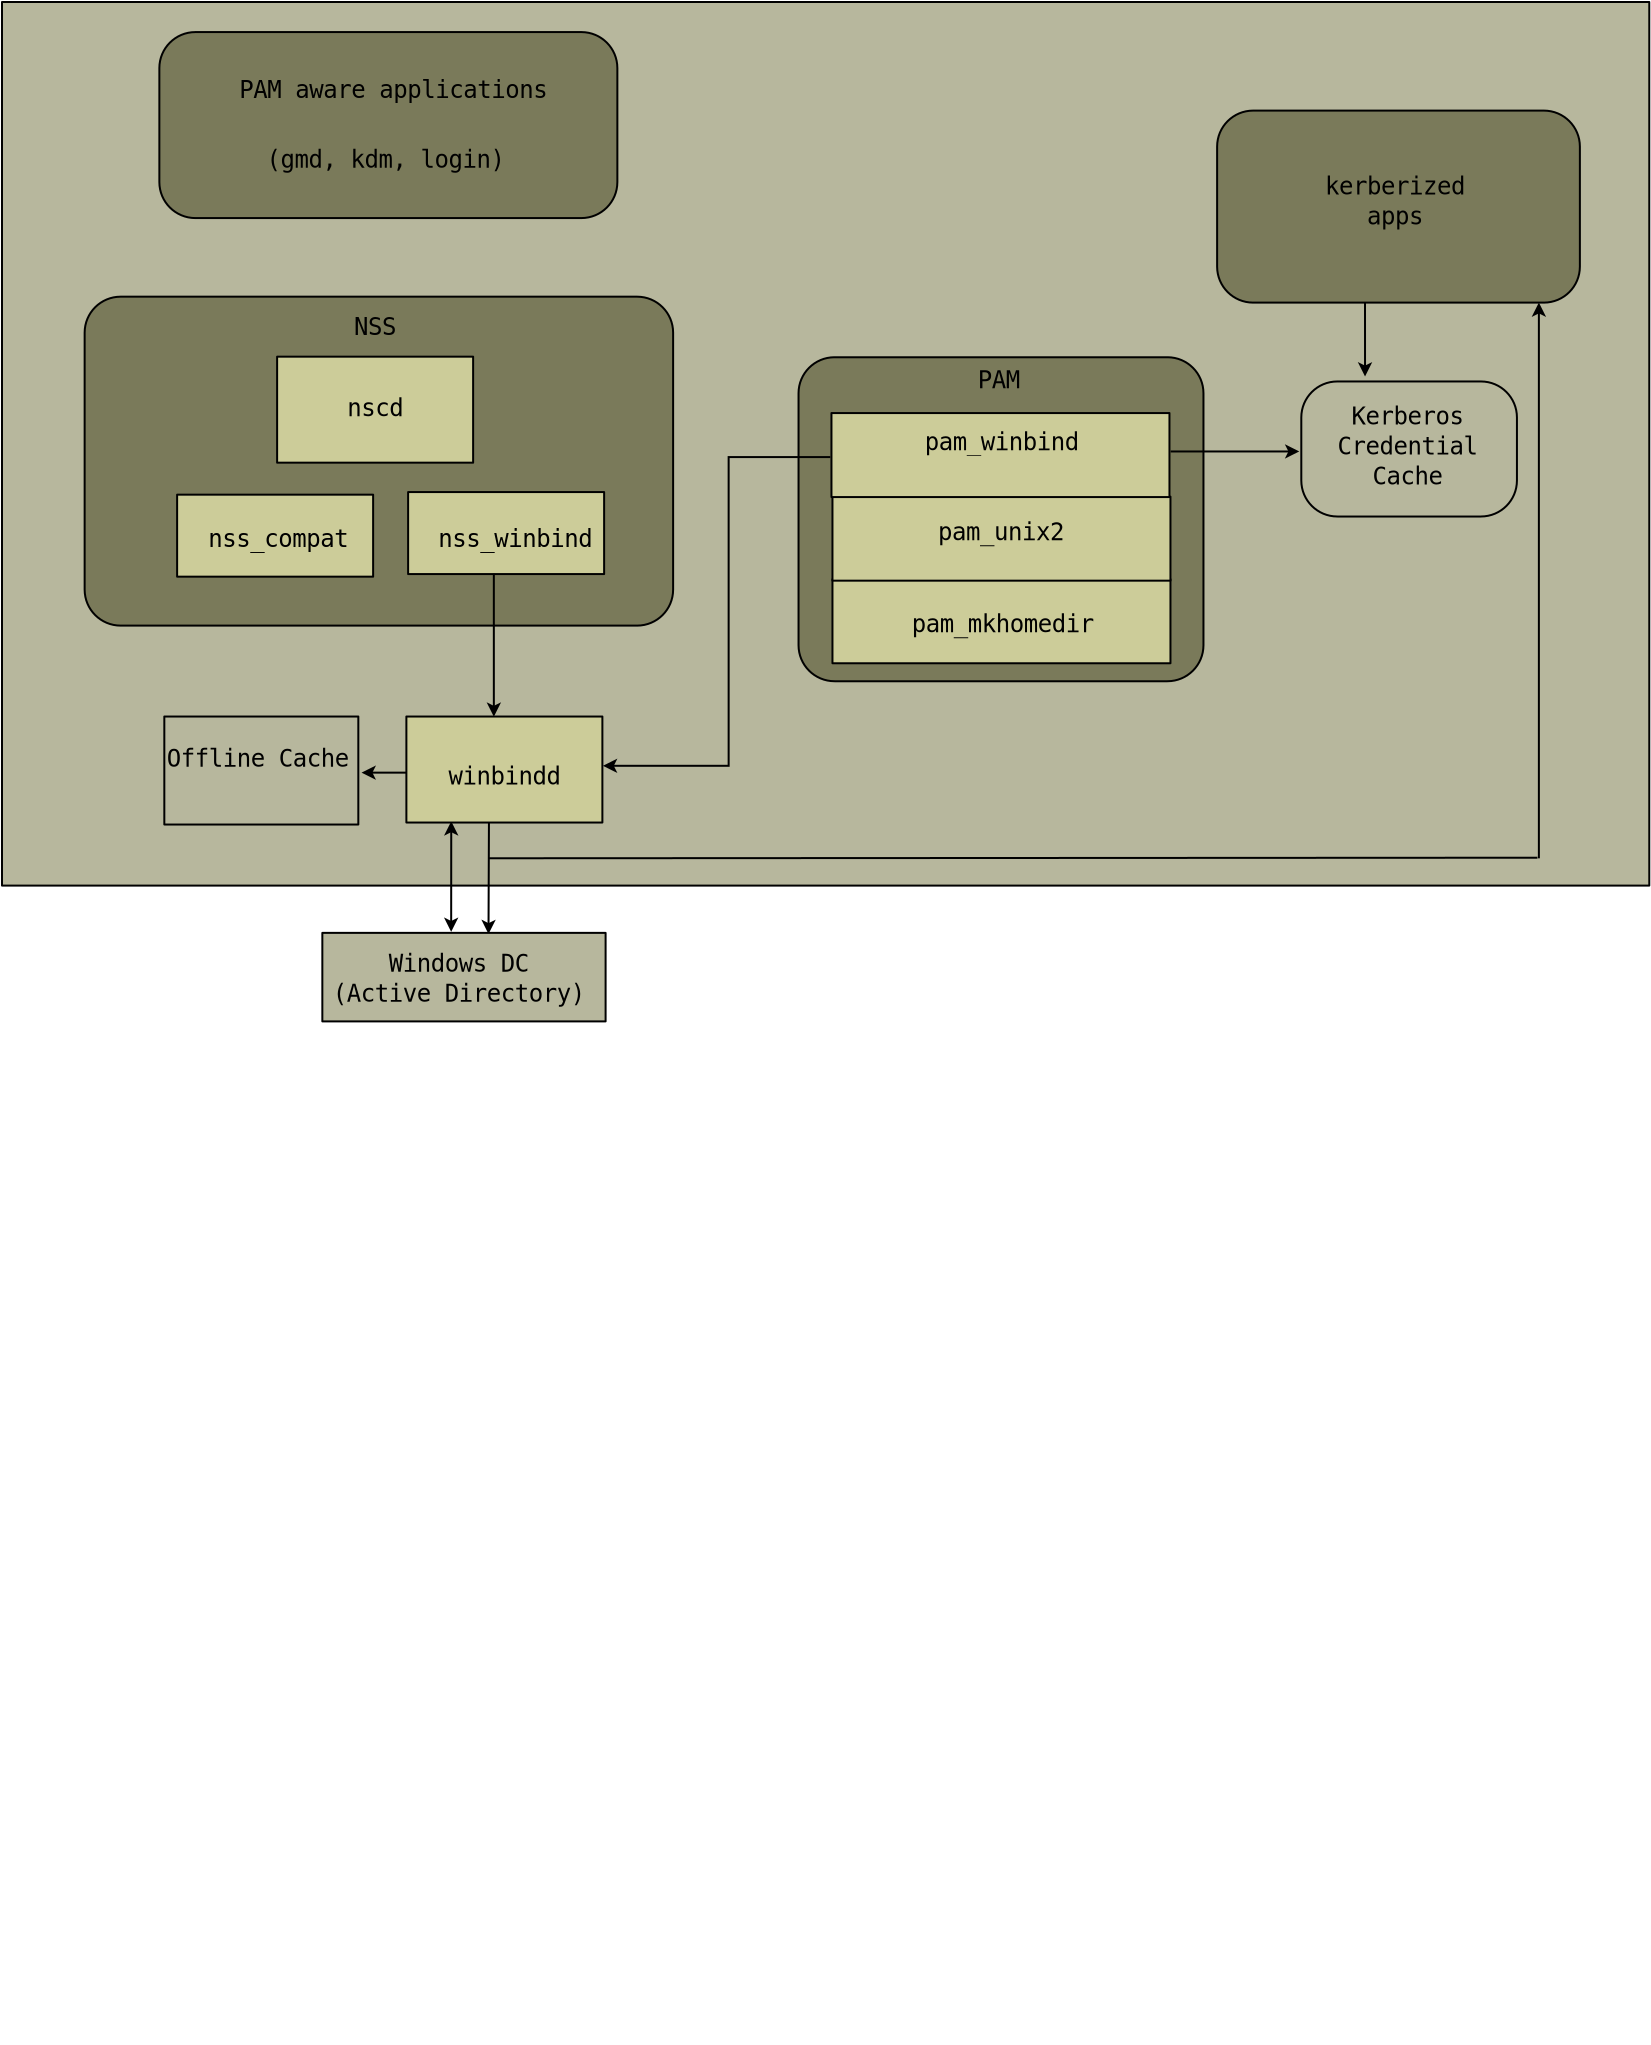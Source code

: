 <?xml version="1.0" encoding="UTF-8"?>
<dia:diagram xmlns:dia="http://www.lysator.liu.se/~alla/dia/">
  <dia:layer name="Hintergrund" visible="true">
    <dia:object type="Standard - Box" version="0" id="O0">
      <dia:attribute name="obj_pos">
        <dia:point val="-44.55,-61.386"/>
      </dia:attribute>
      <dia:attribute name="obj_bb">
        <dia:rectangle val="-44.6,-61.436;37.864,-17.156"/>
      </dia:attribute>
      <dia:attribute name="elem_corner">
        <dia:point val="-44.55,-61.386"/>
      </dia:attribute>
      <dia:attribute name="elem_width">
        <dia:real val="82.364"/>
      </dia:attribute>
      <dia:attribute name="elem_height">
        <dia:real val="44.179"/>
      </dia:attribute>
      <dia:attribute name="inner_color">
        <dia:color val="#b7b79d"/>
      </dia:attribute>
      <dia:attribute name="show_background">
        <dia:boolean val="true"/>
      </dia:attribute>
      <dia:attribute name="corner_radius">
        <dia:real val="1.175e-38"/>
      </dia:attribute>
    </dia:object>
  </dia:layer>
  <dia:layer name="Linien" visible="true">
    <dia:object type="Standard - Line" version="0" id="O1">
      <dia:attribute name="obj_pos">
        <dia:point val="-0.861,-39.377"/>
      </dia:attribute>
      <dia:attribute name="obj_bb">
        <dia:rectangle val="-1.414,-39.428;-0.413,-32.066"/>
      </dia:attribute>
      <dia:attribute name="conn_endpoints">
        <dia:point val="-0.861,-39.377"/>
        <dia:point val="-0.914,-32.12"/>
      </dia:attribute>
      <dia:attribute name="numcp">
        <dia:int val="1"/>
      </dia:attribute>
      <dia:attribute name="end_arrow">
        <dia:enum val="22"/>
      </dia:attribute>
      <dia:attribute name="end_arrow_length">
        <dia:real val="0.5"/>
      </dia:attribute>
      <dia:attribute name="end_arrow_width">
        <dia:real val="0.5"/>
      </dia:attribute>
    </dia:object>
    <dia:object type="Standard - Line" version="0" id="O2">
      <dia:attribute name="obj_pos">
        <dia:point val="23.596,-55.673"/>
      </dia:attribute>
      <dia:attribute name="obj_bb">
        <dia:rectangle val="23.102,-55.723;24.102,-42.612"/>
      </dia:attribute>
      <dia:attribute name="conn_endpoints">
        <dia:point val="23.596,-55.673"/>
        <dia:point val="23.602,-42.662"/>
      </dia:attribute>
      <dia:attribute name="numcp">
        <dia:int val="1"/>
      </dia:attribute>
      <dia:attribute name="end_arrow">
        <dia:enum val="22"/>
      </dia:attribute>
      <dia:attribute name="end_arrow_length">
        <dia:real val="0.5"/>
      </dia:attribute>
      <dia:attribute name="end_arrow_width">
        <dia:real val="0.5"/>
      </dia:attribute>
    </dia:object>
    <dia:object type="Standard - Line" version="0" id="O3">
      <dia:attribute name="obj_pos">
        <dia:point val="-20.195,-22.361"/>
      </dia:attribute>
      <dia:attribute name="obj_bb">
        <dia:rectangle val="-20.725,-22.412;-19.724,-14.732"/>
      </dia:attribute>
      <dia:attribute name="conn_endpoints">
        <dia:point val="-20.195,-22.361"/>
        <dia:point val="-20.225,-14.784"/>
      </dia:attribute>
      <dia:attribute name="numcp">
        <dia:int val="1"/>
      </dia:attribute>
      <dia:attribute name="end_arrow">
        <dia:enum val="22"/>
      </dia:attribute>
      <dia:attribute name="end_arrow_length">
        <dia:real val="0.5"/>
      </dia:attribute>
      <dia:attribute name="end_arrow_width">
        <dia:real val="0.5"/>
      </dia:attribute>
    </dia:object>
    <dia:object type="Standard - ZigZagLine" version="1" id="O4">
      <dia:attribute name="obj_pos">
        <dia:point val="-15.472,-39.24"/>
      </dia:attribute>
      <dia:attribute name="obj_bb">
        <dia:rectangle val="-26.565,-39.29;-15.422,-32.524"/>
      </dia:attribute>
      <dia:attribute name="orth_points">
        <dia:point val="-15.472,-39.24"/>
        <dia:point val="-15.472,-35.907"/>
        <dia:point val="-26.065,-35.907"/>
        <dia:point val="-26.065,-32.574"/>
      </dia:attribute>
      <dia:attribute name="orth_orient">
        <dia:enum val="1"/>
        <dia:enum val="0"/>
        <dia:enum val="1"/>
      </dia:attribute>
      <dia:attribute name="autorouting">
        <dia:boolean val="true"/>
      </dia:attribute>
      <dia:attribute name="end_arrow">
        <dia:enum val="22"/>
      </dia:attribute>
      <dia:attribute name="end_arrow_length">
        <dia:real val="0.5"/>
      </dia:attribute>
      <dia:attribute name="end_arrow_width">
        <dia:real val="0.5"/>
      </dia:attribute>
    </dia:object>
    <dia:object type="Standard - Line" version="0" id="O5">
      <dia:attribute name="obj_pos">
        <dia:point val="-22.088,-20.421"/>
      </dia:attribute>
      <dia:attribute name="obj_bb">
        <dia:rectangle val="-22.592,-20.471;-21.588,-14.842"/>
      </dia:attribute>
      <dia:attribute name="conn_endpoints">
        <dia:point val="-22.088,-20.421"/>
        <dia:point val="-22.092,-14.893"/>
      </dia:attribute>
      <dia:attribute name="numcp">
        <dia:int val="1"/>
      </dia:attribute>
      <dia:attribute name="start_arrow">
        <dia:enum val="22"/>
      </dia:attribute>
      <dia:attribute name="start_arrow_length">
        <dia:real val="0.5"/>
      </dia:attribute>
      <dia:attribute name="start_arrow_width">
        <dia:real val="0.5"/>
      </dia:attribute>
      <dia:attribute name="end_arrow">
        <dia:enum val="22"/>
      </dia:attribute>
      <dia:attribute name="end_arrow_length">
        <dia:real val="0.5"/>
      </dia:attribute>
      <dia:attribute name="end_arrow_width">
        <dia:real val="0.5"/>
      </dia:attribute>
    </dia:object>
    <dia:object type="Standard - Line" version="0" id="O6">
      <dia:attribute name="obj_pos">
        <dia:point val="-20.21,-18.573"/>
      </dia:attribute>
      <dia:attribute name="obj_bb">
        <dia:rectangle val="-20.26,-18.65;32.271,-18.523"/>
      </dia:attribute>
      <dia:attribute name="conn_endpoints">
        <dia:point val="-20.21,-18.573"/>
        <dia:point val="32.221,-18.6"/>
      </dia:attribute>
      <dia:attribute name="numcp">
        <dia:int val="1"/>
      </dia:attribute>
      <dia:connections>
        <dia:connection handle="0" to="O3" connection="0"/>
      </dia:connections>
    </dia:object>
    <dia:object type="Standard - Line" version="0" id="O7">
      <dia:attribute name="obj_pos">
        <dia:point val="32.294,-18.57"/>
      </dia:attribute>
      <dia:attribute name="obj_bb">
        <dia:rectangle val="31.794,-46.41;32.794,-18.52"/>
      </dia:attribute>
      <dia:attribute name="conn_endpoints">
        <dia:point val="32.294,-18.57"/>
        <dia:point val="32.294,-46.36"/>
      </dia:attribute>
      <dia:attribute name="numcp">
        <dia:int val="1"/>
      </dia:attribute>
      <dia:attribute name="end_arrow">
        <dia:enum val="22"/>
      </dia:attribute>
      <dia:attribute name="end_arrow_length">
        <dia:real val="0.5"/>
      </dia:attribute>
      <dia:attribute name="end_arrow_width">
        <dia:real val="0.5"/>
      </dia:attribute>
    </dia:object>
    <dia:object type="Standard - Line" version="0" id="O8">
      <dia:attribute name="obj_pos">
        <dia:point val="-23.873,-22.854"/>
      </dia:attribute>
      <dia:attribute name="obj_bb">
        <dia:rectangle val="-26.623,-23.354;-23.823,-22.354"/>
      </dia:attribute>
      <dia:attribute name="conn_endpoints">
        <dia:point val="-23.873,-22.854"/>
        <dia:point val="-26.573,-22.854"/>
      </dia:attribute>
      <dia:attribute name="numcp">
        <dia:int val="1"/>
      </dia:attribute>
      <dia:attribute name="end_arrow">
        <dia:enum val="22"/>
      </dia:attribute>
      <dia:attribute name="end_arrow_length">
        <dia:real val="0.5"/>
      </dia:attribute>
      <dia:attribute name="end_arrow_width">
        <dia:real val="0.5"/>
      </dia:attribute>
    </dia:object>
  </dia:layer>
  <dia:layer name="Rechteck" visible="true">
    <dia:object type="Standard - Text" version="1" id="O9">
      <dia:attribute name="obj_pos">
        <dia:point val="17.012,40.548"/>
      </dia:attribute>
      <dia:attribute name="obj_bb">
        <dia:rectangle val="17.012,40.148;17.012,41.348"/>
      </dia:attribute>
      <dia:attribute name="text">
        <dia:composite type="text">
          <dia:attribute name="string">
            <dia:string>##</dia:string>
          </dia:attribute>
          <dia:attribute name="font">
            <dia:font family="sans" style="0" name="Helvetica"/>
          </dia:attribute>
          <dia:attribute name="height">
            <dia:real val="0.8"/>
          </dia:attribute>
          <dia:attribute name="pos">
            <dia:point val="17.012,40.548"/>
          </dia:attribute>
          <dia:attribute name="color">
            <dia:color val="#000000"/>
          </dia:attribute>
          <dia:attribute name="alignment">
            <dia:enum val="0"/>
          </dia:attribute>
        </dia:composite>
      </dia:attribute>
      <dia:attribute name="valign">
        <dia:enum val="3"/>
      </dia:attribute>
    </dia:object>
    <dia:object type="Standard - Box" version="0" id="O10">
      <dia:attribute name="obj_pos">
        <dia:point val="-36.682,-59.882"/>
      </dia:attribute>
      <dia:attribute name="obj_bb">
        <dia:rectangle val="-36.732,-59.932;-13.732,-50.532"/>
      </dia:attribute>
      <dia:attribute name="elem_corner">
        <dia:point val="-36.682,-59.882"/>
      </dia:attribute>
      <dia:attribute name="elem_width">
        <dia:real val="22.9"/>
      </dia:attribute>
      <dia:attribute name="elem_height">
        <dia:real val="9.3"/>
      </dia:attribute>
      <dia:attribute name="inner_color">
        <dia:color val="#7a7a5a"/>
      </dia:attribute>
      <dia:attribute name="show_background">
        <dia:boolean val="true"/>
      </dia:attribute>
      <dia:attribute name="corner_radius">
        <dia:real val="1.8"/>
      </dia:attribute>
    </dia:object>
    <dia:object type="Standard - Box" version="0" id="O11">
      <dia:attribute name="obj_pos">
        <dia:point val="16.206,-55.956"/>
      </dia:attribute>
      <dia:attribute name="obj_bb">
        <dia:rectangle val="16.156,-56.006;34.395,-46.304"/>
      </dia:attribute>
      <dia:attribute name="elem_corner">
        <dia:point val="16.206,-55.956"/>
      </dia:attribute>
      <dia:attribute name="elem_width">
        <dia:real val="18.138"/>
      </dia:attribute>
      <dia:attribute name="elem_height">
        <dia:real val="9.601"/>
      </dia:attribute>
      <dia:attribute name="inner_color">
        <dia:color val="#7a7a5a"/>
      </dia:attribute>
      <dia:attribute name="show_background">
        <dia:boolean val="true"/>
      </dia:attribute>
      <dia:attribute name="corner_radius">
        <dia:real val="1.8"/>
      </dia:attribute>
    </dia:object>
    <dia:object type="Standard - Box" version="0" id="O12">
      <dia:attribute name="obj_pos">
        <dia:point val="-40.418,-46.652"/>
      </dia:attribute>
      <dia:attribute name="obj_bb">
        <dia:rectangle val="-40.468,-46.702;-10.944,-30.155"/>
      </dia:attribute>
      <dia:attribute name="elem_corner">
        <dia:point val="-40.418,-46.652"/>
      </dia:attribute>
      <dia:attribute name="elem_width">
        <dia:real val="29.424"/>
      </dia:attribute>
      <dia:attribute name="elem_height">
        <dia:real val="16.447"/>
      </dia:attribute>
      <dia:attribute name="inner_color">
        <dia:color val="#7a7a5a"/>
      </dia:attribute>
      <dia:attribute name="show_background">
        <dia:boolean val="true"/>
      </dia:attribute>
      <dia:attribute name="corner_radius">
        <dia:real val="1.8"/>
      </dia:attribute>
    </dia:object>
    <dia:object type="Standard - Box" version="0" id="O13">
      <dia:attribute name="obj_pos">
        <dia:point val="-4.723,-43.624"/>
      </dia:attribute>
      <dia:attribute name="obj_bb">
        <dia:rectangle val="-4.773,-43.674;15.573,-27.374"/>
      </dia:attribute>
      <dia:attribute name="elem_corner">
        <dia:point val="-4.723,-43.624"/>
      </dia:attribute>
      <dia:attribute name="elem_width">
        <dia:real val="20.246"/>
      </dia:attribute>
      <dia:attribute name="elem_height">
        <dia:real val="16.2"/>
      </dia:attribute>
      <dia:attribute name="inner_color">
        <dia:color val="#7a7a5a"/>
      </dia:attribute>
      <dia:attribute name="show_background">
        <dia:boolean val="true"/>
      </dia:attribute>
      <dia:attribute name="corner_radius">
        <dia:real val="1.8"/>
      </dia:attribute>
    </dia:object>
    <dia:object type="Standard - Box" version="0" id="O14">
      <dia:attribute name="obj_pos">
        <dia:point val="20.415,-42.413"/>
      </dia:attribute>
      <dia:attribute name="obj_bb">
        <dia:rectangle val="20.365,-42.463;31.247,-35.612"/>
      </dia:attribute>
      <dia:attribute name="elem_corner">
        <dia:point val="20.415,-42.413"/>
      </dia:attribute>
      <dia:attribute name="elem_width">
        <dia:real val="10.782"/>
      </dia:attribute>
      <dia:attribute name="elem_height">
        <dia:real val="6.752"/>
      </dia:attribute>
      <dia:attribute name="inner_color">
        <dia:color val="#b7b79d"/>
      </dia:attribute>
      <dia:attribute name="show_background">
        <dia:boolean val="true"/>
      </dia:attribute>
      <dia:attribute name="corner_radius">
        <dia:real val="1.8"/>
      </dia:attribute>
    </dia:object>
    <dia:object type="Standard - Box" version="0" id="O15">
      <dia:attribute name="obj_pos">
        <dia:point val="-30.794,-43.652"/>
      </dia:attribute>
      <dia:attribute name="obj_bb">
        <dia:rectangle val="-30.845,-43.702;-20.945,-38.302"/>
      </dia:attribute>
      <dia:attribute name="elem_corner">
        <dia:point val="-30.794,-43.652"/>
      </dia:attribute>
      <dia:attribute name="elem_width">
        <dia:real val="9.8"/>
      </dia:attribute>
      <dia:attribute name="elem_height">
        <dia:real val="5.3"/>
      </dia:attribute>
      <dia:attribute name="inner_color">
        <dia:color val="#cccc99"/>
      </dia:attribute>
      <dia:attribute name="show_background">
        <dia:boolean val="true"/>
      </dia:attribute>
      <dia:attribute name="corner_radius">
        <dia:real val="1.175e-38"/>
      </dia:attribute>
    </dia:object>
    <dia:object type="Standard - Box" version="0" id="O16">
      <dia:attribute name="obj_pos">
        <dia:point val="-35.794,-36.752"/>
      </dia:attribute>
      <dia:attribute name="obj_bb">
        <dia:rectangle val="-35.844,-36.802;-25.945,-32.602"/>
      </dia:attribute>
      <dia:attribute name="elem_corner">
        <dia:point val="-35.794,-36.752"/>
      </dia:attribute>
      <dia:attribute name="elem_width">
        <dia:real val="9.8"/>
      </dia:attribute>
      <dia:attribute name="elem_height">
        <dia:real val="4.1"/>
      </dia:attribute>
      <dia:attribute name="inner_color">
        <dia:color val="#cccc99"/>
      </dia:attribute>
      <dia:attribute name="show_background">
        <dia:boolean val="true"/>
      </dia:attribute>
      <dia:attribute name="corner_radius">
        <dia:real val="1.175e-38"/>
      </dia:attribute>
    </dia:object>
    <dia:object type="Standard - Box" version="0" id="O17">
      <dia:attribute name="obj_pos">
        <dia:point val="-24.244,-36.882"/>
      </dia:attribute>
      <dia:attribute name="obj_bb">
        <dia:rectangle val="-24.294,-36.932;-14.395,-32.732"/>
      </dia:attribute>
      <dia:attribute name="elem_corner">
        <dia:point val="-24.244,-36.882"/>
      </dia:attribute>
      <dia:attribute name="elem_width">
        <dia:real val="9.8"/>
      </dia:attribute>
      <dia:attribute name="elem_height">
        <dia:real val="4.1"/>
      </dia:attribute>
      <dia:attribute name="inner_color">
        <dia:color val="#cccc99"/>
      </dia:attribute>
      <dia:attribute name="show_background">
        <dia:boolean val="true"/>
      </dia:attribute>
      <dia:attribute name="corner_radius">
        <dia:real val="1.175e-38"/>
      </dia:attribute>
    </dia:object>
    <dia:object type="Standard - Box" version="0" id="O18">
      <dia:attribute name="obj_pos">
        <dia:point val="-3.027,-32.524"/>
      </dia:attribute>
      <dia:attribute name="obj_bb">
        <dia:rectangle val="-3.077,-32.574;13.923,-28.274"/>
      </dia:attribute>
      <dia:attribute name="elem_corner">
        <dia:point val="-3.027,-32.524"/>
      </dia:attribute>
      <dia:attribute name="elem_width">
        <dia:real val="16.9"/>
      </dia:attribute>
      <dia:attribute name="elem_height">
        <dia:real val="4.2"/>
      </dia:attribute>
      <dia:attribute name="inner_color">
        <dia:color val="#cccc99"/>
      </dia:attribute>
      <dia:attribute name="show_background">
        <dia:boolean val="true"/>
      </dia:attribute>
      <dia:attribute name="corner_radius">
        <dia:real val="1.175e-38"/>
      </dia:attribute>
    </dia:object>
    <dia:object type="Standard - Box" version="0" id="O19">
      <dia:attribute name="obj_pos">
        <dia:point val="-3.027,-36.654"/>
      </dia:attribute>
      <dia:attribute name="obj_bb">
        <dia:rectangle val="-3.077,-36.704;13.923,-32.404"/>
      </dia:attribute>
      <dia:attribute name="elem_corner">
        <dia:point val="-3.027,-36.654"/>
      </dia:attribute>
      <dia:attribute name="elem_width">
        <dia:real val="16.9"/>
      </dia:attribute>
      <dia:attribute name="elem_height">
        <dia:real val="4.2"/>
      </dia:attribute>
      <dia:attribute name="inner_color">
        <dia:color val="#cccc99"/>
      </dia:attribute>
      <dia:attribute name="show_background">
        <dia:boolean val="true"/>
      </dia:attribute>
      <dia:attribute name="corner_radius">
        <dia:real val="1.175e-38"/>
      </dia:attribute>
    </dia:object>
    <dia:object type="Standard - Box" version="0" id="O20">
      <dia:attribute name="obj_pos">
        <dia:point val="-3.077,-40.834"/>
      </dia:attribute>
      <dia:attribute name="obj_bb">
        <dia:rectangle val="-3.127,-40.884;13.873,-36.584"/>
      </dia:attribute>
      <dia:attribute name="elem_corner">
        <dia:point val="-3.077,-40.834"/>
      </dia:attribute>
      <dia:attribute name="elem_width">
        <dia:real val="16.9"/>
      </dia:attribute>
      <dia:attribute name="elem_height">
        <dia:real val="4.2"/>
      </dia:attribute>
      <dia:attribute name="inner_color">
        <dia:color val="#cccc99"/>
      </dia:attribute>
      <dia:attribute name="show_background">
        <dia:boolean val="true"/>
      </dia:attribute>
      <dia:attribute name="corner_radius">
        <dia:real val="1.175e-38"/>
      </dia:attribute>
    </dia:object>
    <dia:object type="Standard - Box" version="0" id="O21">
      <dia:attribute name="obj_pos">
        <dia:point val="-24.331,-25.661"/>
      </dia:attribute>
      <dia:attribute name="obj_bb">
        <dia:rectangle val="-24.381,-25.711;-14.481,-20.311"/>
      </dia:attribute>
      <dia:attribute name="elem_corner">
        <dia:point val="-24.331,-25.661"/>
      </dia:attribute>
      <dia:attribute name="elem_width">
        <dia:real val="9.8"/>
      </dia:attribute>
      <dia:attribute name="elem_height">
        <dia:real val="5.3"/>
      </dia:attribute>
      <dia:attribute name="inner_color">
        <dia:color val="#cccc99"/>
      </dia:attribute>
      <dia:attribute name="show_background">
        <dia:boolean val="true"/>
      </dia:attribute>
      <dia:attribute name="corner_radius">
        <dia:real val="1.175e-38"/>
      </dia:attribute>
    </dia:object>
    <dia:object type="Standard - Box" version="0" id="O22">
      <dia:attribute name="obj_pos">
        <dia:point val="-36.434,-25.661"/>
      </dia:attribute>
      <dia:attribute name="obj_bb">
        <dia:rectangle val="-36.483,-25.711;-26.683,-20.211"/>
      </dia:attribute>
      <dia:attribute name="elem_corner">
        <dia:point val="-36.434,-25.661"/>
      </dia:attribute>
      <dia:attribute name="elem_width">
        <dia:real val="9.7"/>
      </dia:attribute>
      <dia:attribute name="elem_height">
        <dia:real val="5.4"/>
      </dia:attribute>
      <dia:attribute name="inner_color">
        <dia:color val="#b7b79d"/>
      </dia:attribute>
      <dia:attribute name="show_background">
        <dia:boolean val="true"/>
      </dia:attribute>
      <dia:attribute name="corner_radius">
        <dia:real val="1.175e-38"/>
      </dia:attribute>
    </dia:object>
    <dia:object type="Standard - Box" version="0" id="O23">
      <dia:attribute name="obj_pos">
        <dia:point val="-28.533,-14.841"/>
      </dia:attribute>
      <dia:attribute name="obj_bb">
        <dia:rectangle val="-28.583,-14.892;-14.32,-10.368"/>
      </dia:attribute>
      <dia:attribute name="elem_corner">
        <dia:point val="-28.533,-14.841"/>
      </dia:attribute>
      <dia:attribute name="elem_width">
        <dia:real val="14.163"/>
      </dia:attribute>
      <dia:attribute name="elem_height">
        <dia:real val="4.424"/>
      </dia:attribute>
      <dia:attribute name="inner_color">
        <dia:color val="#b7b79d"/>
      </dia:attribute>
      <dia:attribute name="show_background">
        <dia:boolean val="true"/>
      </dia:attribute>
      <dia:attribute name="corner_radius">
        <dia:real val="1.175e-38"/>
      </dia:attribute>
    </dia:object>
  </dia:layer>
  <dia:layer name="Text" visible="true">
    <dia:object type="Standard - Text" version="1" id="O24">
      <dia:attribute name="obj_pos">
        <dia:point val="-32.692,-56.583"/>
      </dia:attribute>
      <dia:attribute name="obj_bb">
        <dia:rectangle val="-32.692,-57.632;-18.14,-55.776"/>
      </dia:attribute>
      <dia:attribute name="text">
        <dia:composite type="text">
          <dia:attribute name="string">
            <dia:string>#PAM aware applications#</dia:string>
          </dia:attribute>
          <dia:attribute name="font">
            <dia:font family="monospace" style="0" name="Courier"/>
          </dia:attribute>
          <dia:attribute name="height">
            <dia:real val="1.5"/>
          </dia:attribute>
          <dia:attribute name="pos">
            <dia:point val="-32.692,-56.583"/>
          </dia:attribute>
          <dia:attribute name="color">
            <dia:color val="#000000"/>
          </dia:attribute>
          <dia:attribute name="alignment">
            <dia:enum val="0"/>
          </dia:attribute>
        </dia:composite>
      </dia:attribute>
      <dia:attribute name="valign">
        <dia:enum val="3"/>
      </dia:attribute>
    </dia:object>
    <dia:object type="Standard - Text" version="1" id="O25">
      <dia:attribute name="obj_pos">
        <dia:point val="-3.639,10.657"/>
      </dia:attribute>
      <dia:attribute name="obj_bb">
        <dia:rectangle val="-3.639,10.257;-3.639,11.457"/>
      </dia:attribute>
      <dia:attribute name="text">
        <dia:composite type="text">
          <dia:attribute name="string">
            <dia:string>##</dia:string>
          </dia:attribute>
          <dia:attribute name="font">
            <dia:font family="sans" style="0" name="Helvetica"/>
          </dia:attribute>
          <dia:attribute name="height">
            <dia:real val="0.8"/>
          </dia:attribute>
          <dia:attribute name="pos">
            <dia:point val="-3.639,10.657"/>
          </dia:attribute>
          <dia:attribute name="color">
            <dia:color val="#000000"/>
          </dia:attribute>
          <dia:attribute name="alignment">
            <dia:enum val="0"/>
          </dia:attribute>
        </dia:composite>
      </dia:attribute>
      <dia:attribute name="valign">
        <dia:enum val="3"/>
      </dia:attribute>
    </dia:object>
    <dia:object type="Standard - Text" version="1" id="O26">
      <dia:attribute name="obj_pos">
        <dia:point val="-31.325,-53.096"/>
      </dia:attribute>
      <dia:attribute name="obj_bb">
        <dia:rectangle val="-31.325,-54.146;-20.073,-52.29"/>
      </dia:attribute>
      <dia:attribute name="text">
        <dia:composite type="text">
          <dia:attribute name="string">
            <dia:string>#(gmd, kdm, login)#</dia:string>
          </dia:attribute>
          <dia:attribute name="font">
            <dia:font family="monospace" style="0" name="Courier"/>
          </dia:attribute>
          <dia:attribute name="height">
            <dia:real val="1.5"/>
          </dia:attribute>
          <dia:attribute name="pos">
            <dia:point val="-31.325,-53.096"/>
          </dia:attribute>
          <dia:attribute name="color">
            <dia:color val="#000000"/>
          </dia:attribute>
          <dia:attribute name="alignment">
            <dia:enum val="0"/>
          </dia:attribute>
        </dia:composite>
      </dia:attribute>
      <dia:attribute name="valign">
        <dia:enum val="3"/>
      </dia:attribute>
    </dia:object>
    <dia:object type="Standard - Text" version="1" id="O27">
      <dia:attribute name="obj_pos">
        <dia:point val="-26.956,-44.732"/>
      </dia:attribute>
      <dia:attribute name="obj_bb">
        <dia:rectangle val="-26.956,-45.749;-24.976,-43.989"/>
      </dia:attribute>
      <dia:attribute name="text">
        <dia:composite type="text">
          <dia:attribute name="string">
            <dia:string>#NSS#</dia:string>
          </dia:attribute>
          <dia:attribute name="font">
            <dia:font family="monospace" style="0" name="Courier"/>
          </dia:attribute>
          <dia:attribute name="height">
            <dia:real val="1.5"/>
          </dia:attribute>
          <dia:attribute name="pos">
            <dia:point val="-26.956,-44.732"/>
          </dia:attribute>
          <dia:attribute name="color">
            <dia:color val="#000000"/>
          </dia:attribute>
          <dia:attribute name="alignment">
            <dia:enum val="0"/>
          </dia:attribute>
        </dia:composite>
      </dia:attribute>
      <dia:attribute name="valign">
        <dia:enum val="3"/>
      </dia:attribute>
    </dia:object>
    <dia:object type="Standard - Text" version="1" id="O28">
      <dia:attribute name="obj_pos">
        <dia:point val="-27.286,-40.669"/>
      </dia:attribute>
      <dia:attribute name="obj_bb">
        <dia:rectangle val="-27.286,-41.687;-24.646,-39.927"/>
      </dia:attribute>
      <dia:attribute name="text">
        <dia:composite type="text">
          <dia:attribute name="string">
            <dia:string>#nscd#</dia:string>
          </dia:attribute>
          <dia:attribute name="font">
            <dia:font family="monospace" style="0" name="Courier"/>
          </dia:attribute>
          <dia:attribute name="height">
            <dia:real val="1.5"/>
          </dia:attribute>
          <dia:attribute name="pos">
            <dia:point val="-27.286,-40.669"/>
          </dia:attribute>
          <dia:attribute name="color">
            <dia:color val="#000000"/>
          </dia:attribute>
          <dia:attribute name="alignment">
            <dia:enum val="0"/>
          </dia:attribute>
        </dia:composite>
      </dia:attribute>
      <dia:attribute name="valign">
        <dia:enum val="3"/>
      </dia:attribute>
    </dia:object>
    <dia:object type="Standard - Text" version="1" id="O29">
      <dia:attribute name="obj_pos">
        <dia:point val="-34.236,-34.132"/>
      </dia:attribute>
      <dia:attribute name="obj_bb">
        <dia:rectangle val="-34.236,-35.149;-27.636,-33.389"/>
      </dia:attribute>
      <dia:attribute name="text">
        <dia:composite type="text">
          <dia:attribute name="string">
            <dia:string>#nss_compat#</dia:string>
          </dia:attribute>
          <dia:attribute name="font">
            <dia:font family="monospace" style="0" name="Courier"/>
          </dia:attribute>
          <dia:attribute name="height">
            <dia:real val="1.5"/>
          </dia:attribute>
          <dia:attribute name="pos">
            <dia:point val="-34.236,-34.132"/>
          </dia:attribute>
          <dia:attribute name="color">
            <dia:color val="#000000"/>
          </dia:attribute>
          <dia:attribute name="alignment">
            <dia:enum val="0"/>
          </dia:attribute>
        </dia:composite>
      </dia:attribute>
      <dia:attribute name="valign">
        <dia:enum val="3"/>
      </dia:attribute>
    </dia:object>
    <dia:object type="Standard - Text" version="1" id="O30">
      <dia:attribute name="obj_pos">
        <dia:point val="-22.736,-34.132"/>
      </dia:attribute>
      <dia:attribute name="obj_bb">
        <dia:rectangle val="-22.736,-35.181;-15.444,-33.325"/>
      </dia:attribute>
      <dia:attribute name="text">
        <dia:composite type="text">
          <dia:attribute name="string">
            <dia:string>#nss_winbind#</dia:string>
          </dia:attribute>
          <dia:attribute name="font">
            <dia:font family="monospace" style="0" name="Courier"/>
          </dia:attribute>
          <dia:attribute name="height">
            <dia:real val="1.5"/>
          </dia:attribute>
          <dia:attribute name="pos">
            <dia:point val="-22.736,-34.132"/>
          </dia:attribute>
          <dia:attribute name="color">
            <dia:color val="#000000"/>
          </dia:attribute>
          <dia:attribute name="alignment">
            <dia:enum val="0"/>
          </dia:attribute>
        </dia:composite>
      </dia:attribute>
      <dia:attribute name="valign">
        <dia:enum val="3"/>
      </dia:attribute>
    </dia:object>
    <dia:object type="Standard - Text" version="1" id="O31">
      <dia:attribute name="obj_pos">
        <dia:point val="1.593,-38.969"/>
      </dia:attribute>
      <dia:attribute name="obj_bb">
        <dia:rectangle val="1.593,-39.987;8.853,-38.227"/>
      </dia:attribute>
      <dia:attribute name="text">
        <dia:composite type="text">
          <dia:attribute name="string">
            <dia:string>#pam_winbind#</dia:string>
          </dia:attribute>
          <dia:attribute name="font">
            <dia:font family="monospace" style="0" name="Courier"/>
          </dia:attribute>
          <dia:attribute name="height">
            <dia:real val="1.5"/>
          </dia:attribute>
          <dia:attribute name="pos">
            <dia:point val="1.593,-38.969"/>
          </dia:attribute>
          <dia:attribute name="color">
            <dia:color val="#000000"/>
          </dia:attribute>
          <dia:attribute name="alignment">
            <dia:enum val="0"/>
          </dia:attribute>
        </dia:composite>
      </dia:attribute>
      <dia:attribute name="valign">
        <dia:enum val="3"/>
      </dia:attribute>
    </dia:object>
    <dia:object type="Standard - Text" version="1" id="O32">
      <dia:attribute name="obj_pos">
        <dia:point val="2.253,-34.469"/>
      </dia:attribute>
      <dia:attribute name="obj_bb">
        <dia:rectangle val="2.253,-35.487;8.193,-33.727"/>
      </dia:attribute>
      <dia:attribute name="text">
        <dia:composite type="text">
          <dia:attribute name="string">
            <dia:string>#pam_unix2#</dia:string>
          </dia:attribute>
          <dia:attribute name="font">
            <dia:font family="monospace" style="0" name="Courier"/>
          </dia:attribute>
          <dia:attribute name="height">
            <dia:real val="1.5"/>
          </dia:attribute>
          <dia:attribute name="pos">
            <dia:point val="2.253,-34.469"/>
          </dia:attribute>
          <dia:attribute name="color">
            <dia:color val="#000000"/>
          </dia:attribute>
          <dia:attribute name="alignment">
            <dia:enum val="0"/>
          </dia:attribute>
        </dia:composite>
      </dia:attribute>
      <dia:attribute name="valign">
        <dia:enum val="3"/>
      </dia:attribute>
    </dia:object>
    <dia:object type="Standard - Text" version="1" id="O33">
      <dia:attribute name="obj_pos">
        <dia:point val="0.933,-29.869"/>
      </dia:attribute>
      <dia:attribute name="obj_bb">
        <dia:rectangle val="0.933,-30.919;9.545,-29.063"/>
      </dia:attribute>
      <dia:attribute name="text">
        <dia:composite type="text">
          <dia:attribute name="string">
            <dia:string>#pam_mkhomedir#</dia:string>
          </dia:attribute>
          <dia:attribute name="font">
            <dia:font family="monospace" style="0" name="Courier"/>
          </dia:attribute>
          <dia:attribute name="height">
            <dia:real val="1.5"/>
          </dia:attribute>
          <dia:attribute name="pos">
            <dia:point val="0.933,-29.869"/>
          </dia:attribute>
          <dia:attribute name="color">
            <dia:color val="#000000"/>
          </dia:attribute>
          <dia:attribute name="alignment">
            <dia:enum val="0"/>
          </dia:attribute>
        </dia:composite>
      </dia:attribute>
      <dia:attribute name="valign">
        <dia:enum val="3"/>
      </dia:attribute>
    </dia:object>
    <dia:object type="Standard - Text" version="1" id="O34">
      <dia:attribute name="obj_pos">
        <dia:point val="25.103,-51.757"/>
      </dia:attribute>
      <dia:attribute name="obj_bb">
        <dia:rectangle val="21.803,-52.806;28.435,-49.451"/>
      </dia:attribute>
      <dia:attribute name="text">
        <dia:composite type="text">
          <dia:attribute name="string">
            <dia:string>#kerberized
apps#</dia:string>
          </dia:attribute>
          <dia:attribute name="font">
            <dia:font family="monospace" style="0" name="Courier"/>
          </dia:attribute>
          <dia:attribute name="height">
            <dia:real val="1.5"/>
          </dia:attribute>
          <dia:attribute name="pos">
            <dia:point val="25.103,-51.757"/>
          </dia:attribute>
          <dia:attribute name="color">
            <dia:color val="#000000"/>
          </dia:attribute>
          <dia:attribute name="alignment">
            <dia:enum val="1"/>
          </dia:attribute>
        </dia:composite>
      </dia:attribute>
      <dia:attribute name="valign">
        <dia:enum val="3"/>
      </dia:attribute>
    </dia:object>
    <dia:object type="Standard - Text" version="1" id="O35">
      <dia:attribute name="obj_pos">
        <dia:point val="25.723,-40.258"/>
      </dia:attribute>
      <dia:attribute name="obj_bb">
        <dia:rectangle val="22.423,-41.307;29.055,-36.451"/>
      </dia:attribute>
      <dia:attribute name="text">
        <dia:composite type="text">
          <dia:attribute name="string">
            <dia:string>#Kerberos
Credential
Cache#</dia:string>
          </dia:attribute>
          <dia:attribute name="font">
            <dia:font family="monospace" style="0" name="Courier"/>
          </dia:attribute>
          <dia:attribute name="height">
            <dia:real val="1.5"/>
          </dia:attribute>
          <dia:attribute name="pos">
            <dia:point val="25.723,-40.258"/>
          </dia:attribute>
          <dia:attribute name="color">
            <dia:color val="#000000"/>
          </dia:attribute>
          <dia:attribute name="alignment">
            <dia:enum val="1"/>
          </dia:attribute>
        </dia:composite>
      </dia:attribute>
      <dia:attribute name="valign">
        <dia:enum val="3"/>
      </dia:attribute>
    </dia:object>
    <dia:object type="Standard - Text" version="1" id="O36">
      <dia:attribute name="obj_pos">
        <dia:point val="4.233,-42.069"/>
      </dia:attribute>
      <dia:attribute name="obj_bb">
        <dia:rectangle val="4.233,-43.087;6.213,-41.327"/>
      </dia:attribute>
      <dia:attribute name="text">
        <dia:composite type="text">
          <dia:attribute name="string">
            <dia:string>#PAM#</dia:string>
          </dia:attribute>
          <dia:attribute name="font">
            <dia:font family="monospace" style="0" name="Courier"/>
          </dia:attribute>
          <dia:attribute name="height">
            <dia:real val="1.5"/>
          </dia:attribute>
          <dia:attribute name="pos">
            <dia:point val="4.233,-42.069"/>
          </dia:attribute>
          <dia:attribute name="color">
            <dia:color val="#000000"/>
          </dia:attribute>
          <dia:attribute name="alignment">
            <dia:enum val="0"/>
          </dia:attribute>
        </dia:composite>
      </dia:attribute>
      <dia:attribute name="valign">
        <dia:enum val="3"/>
      </dia:attribute>
    </dia:object>
    <dia:object type="Standard - Text" version="1" id="O37">
      <dia:attribute name="obj_pos">
        <dia:point val="-31.765,-23.146"/>
      </dia:attribute>
      <dia:attribute name="obj_bb">
        <dia:rectangle val="-36.055,-24.195;-27.443,-22.34"/>
      </dia:attribute>
      <dia:attribute name="text">
        <dia:composite type="text">
          <dia:attribute name="string">
            <dia:string>#Offline Cache#</dia:string>
          </dia:attribute>
          <dia:attribute name="font">
            <dia:font family="monospace" style="0" name="Courier"/>
          </dia:attribute>
          <dia:attribute name="height">
            <dia:real val="1.5"/>
          </dia:attribute>
          <dia:attribute name="pos">
            <dia:point val="-31.765,-23.146"/>
          </dia:attribute>
          <dia:attribute name="color">
            <dia:color val="#000000"/>
          </dia:attribute>
          <dia:attribute name="alignment">
            <dia:enum val="1"/>
          </dia:attribute>
        </dia:composite>
      </dia:attribute>
      <dia:attribute name="valign">
        <dia:enum val="3"/>
      </dia:attribute>
    </dia:object>
    <dia:object type="Standard - Text" version="1" id="O38">
      <dia:attribute name="obj_pos">
        <dia:point val="-22.228,-22.265"/>
      </dia:attribute>
      <dia:attribute name="obj_bb">
        <dia:rectangle val="-22.228,-23.314;-16.916,-21.459"/>
      </dia:attribute>
      <dia:attribute name="text">
        <dia:composite type="text">
          <dia:attribute name="string">
            <dia:string>#winbindd#</dia:string>
          </dia:attribute>
          <dia:attribute name="font">
            <dia:font family="monospace" style="0" name="Courier"/>
          </dia:attribute>
          <dia:attribute name="height">
            <dia:real val="1.5"/>
          </dia:attribute>
          <dia:attribute name="pos">
            <dia:point val="-22.228,-22.265"/>
          </dia:attribute>
          <dia:attribute name="color">
            <dia:color val="#000000"/>
          </dia:attribute>
          <dia:attribute name="alignment">
            <dia:enum val="0"/>
          </dia:attribute>
        </dia:composite>
      </dia:attribute>
      <dia:attribute name="valign">
        <dia:enum val="3"/>
      </dia:attribute>
    </dia:object>
    <dia:object type="Standard - Text" version="1" id="O39">
      <dia:attribute name="obj_pos">
        <dia:point val="-21.718,-12.898"/>
      </dia:attribute>
      <dia:attribute name="obj_bb">
        <dia:rectangle val="-27.658,-13.948;-15.746,-10.592"/>
      </dia:attribute>
      <dia:attribute name="text">
        <dia:composite type="text">
          <dia:attribute name="string">
            <dia:string>#Windows DC
(Active Directory)#</dia:string>
          </dia:attribute>
          <dia:attribute name="font">
            <dia:font family="monospace" style="0" name="Courier"/>
          </dia:attribute>
          <dia:attribute name="height">
            <dia:real val="1.5"/>
          </dia:attribute>
          <dia:attribute name="pos">
            <dia:point val="-21.718,-12.898"/>
          </dia:attribute>
          <dia:attribute name="color">
            <dia:color val="#000000"/>
          </dia:attribute>
          <dia:attribute name="alignment">
            <dia:enum val="1"/>
          </dia:attribute>
        </dia:composite>
      </dia:attribute>
      <dia:attribute name="valign">
        <dia:enum val="3"/>
      </dia:attribute>
    </dia:object>
    <dia:object type="Standard - Line" version="0" id="O40">
      <dia:attribute name="obj_pos">
        <dia:point val="13.88,-38.914"/>
      </dia:attribute>
      <dia:attribute name="obj_bb">
        <dia:rectangle val="13.83,-39.414;20.364,-38.414"/>
      </dia:attribute>
      <dia:attribute name="conn_endpoints">
        <dia:point val="13.88,-38.914"/>
        <dia:point val="20.314,-38.914"/>
      </dia:attribute>
      <dia:attribute name="numcp">
        <dia:int val="1"/>
      </dia:attribute>
      <dia:attribute name="end_arrow">
        <dia:enum val="22"/>
      </dia:attribute>
      <dia:attribute name="end_arrow_length">
        <dia:real val="0.5"/>
      </dia:attribute>
      <dia:attribute name="end_arrow_width">
        <dia:real val="0.5"/>
      </dia:attribute>
    </dia:object>
    <dia:object type="Standard - ZigZagLine" version="1" id="O41">
      <dia:attribute name="obj_pos">
        <dia:point val="-3.132,-38.632"/>
      </dia:attribute>
      <dia:attribute name="obj_bb">
        <dia:rectangle val="-14.553,-38.681;-3.082,-22.696"/>
      </dia:attribute>
      <dia:attribute name="orth_points">
        <dia:point val="-3.132,-38.632"/>
        <dia:point val="-8.218,-38.632"/>
        <dia:point val="-8.218,-23.196"/>
        <dia:point val="-14.503,-23.196"/>
      </dia:attribute>
      <dia:attribute name="orth_orient">
        <dia:enum val="0"/>
        <dia:enum val="1"/>
        <dia:enum val="0"/>
      </dia:attribute>
      <dia:attribute name="autorouting">
        <dia:boolean val="false"/>
      </dia:attribute>
      <dia:attribute name="end_arrow">
        <dia:enum val="22"/>
      </dia:attribute>
      <dia:attribute name="end_arrow_length">
        <dia:real val="0.5"/>
      </dia:attribute>
      <dia:attribute name="end_arrow_width">
        <dia:real val="0.5"/>
      </dia:attribute>
    </dia:object>
    <dia:object type="Standard - Line" version="0" id="O42">
      <dia:attribute name="obj_pos">
        <dia:point val="-19.958,-32.8"/>
      </dia:attribute>
      <dia:attribute name="obj_bb">
        <dia:rectangle val="-20.458,-32.85;-19.458,-25.6"/>
      </dia:attribute>
      <dia:attribute name="conn_endpoints">
        <dia:point val="-19.958,-32.8"/>
        <dia:point val="-19.958,-25.65"/>
      </dia:attribute>
      <dia:attribute name="numcp">
        <dia:int val="1"/>
      </dia:attribute>
      <dia:attribute name="end_arrow">
        <dia:enum val="22"/>
      </dia:attribute>
      <dia:attribute name="end_arrow_length">
        <dia:real val="0.5"/>
      </dia:attribute>
      <dia:attribute name="end_arrow_width">
        <dia:real val="0.5"/>
      </dia:attribute>
    </dia:object>
  </dia:layer>
</dia:diagram>

